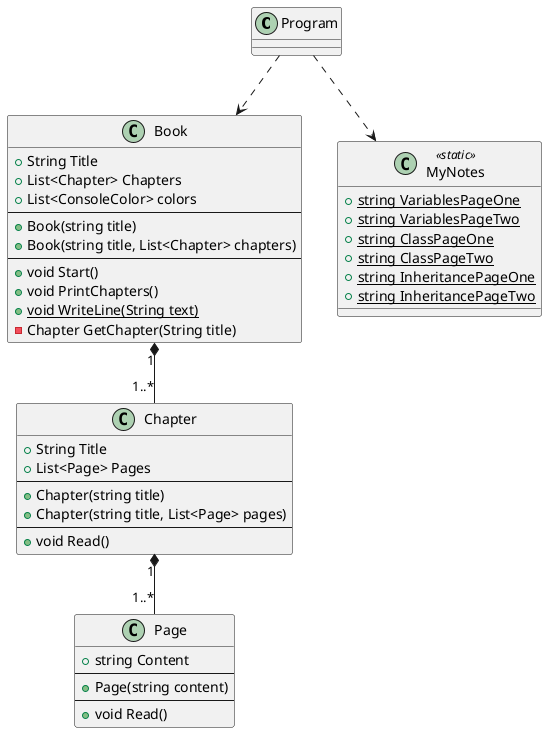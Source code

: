 @startuml Diagram

class Program{
    
}

class Book{
    + String Title
    + List<Chapter> Chapters
    +List<ConsoleColor> colors
    --
    + Book(string title)
    + Book(string title, List<Chapter> chapters)
    --
    + void Start()
    + void PrintChapters()
    + {static} void WriteLine(String text)
    - Chapter GetChapter(String title)
}

class Chapter{
    + String Title
    + List<Page> Pages
    --
    + Chapter(string title)
    + Chapter(string title, List<Page> pages)
    --
    + void Read()
}

Class Page{
    + string Content
    --
    + Page(string content)
    --
    + void Read()
}

class MyNotes <<static>>{
    + {static} string VariablesPageOne
    + {static} string VariablesPageTwo
    + {static} string ClassPageOne
    + {static} string ClassPageTwo
    + {static} string InheritancePageOne
    + {static} string InheritancePageTwo

}

Book "1" *-- "1..*" Chapter
Chapter "1" *-- "1..*" Page

Program ..> Book
Program ..> MyNotes

@enduml
